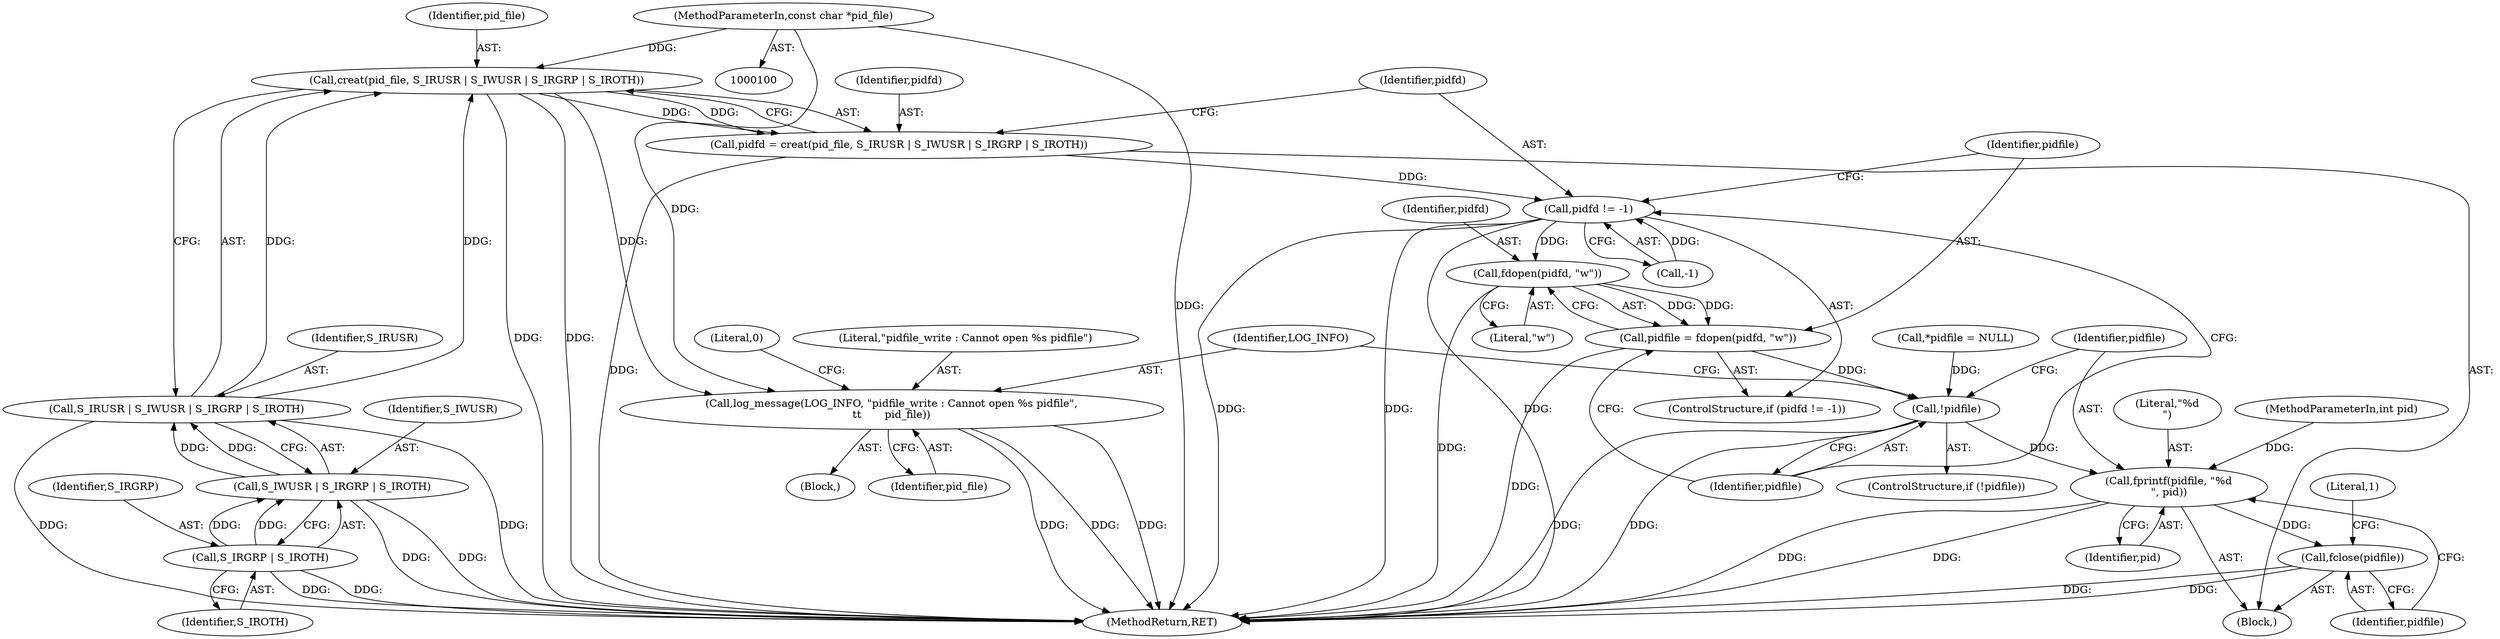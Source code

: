 digraph "1_keepalived_04f2d32871bb3b11d7dc024039952f2fe2750306_0@API" {
"1000111" [label="(Call,creat(pid_file, S_IRUSR | S_IWUSR | S_IRGRP | S_IROTH))"];
"1000101" [label="(MethodParameterIn,const char *pid_file)"];
"1000113" [label="(Call,S_IRUSR | S_IWUSR | S_IRGRP | S_IROTH)"];
"1000115" [label="(Call,S_IWUSR | S_IRGRP | S_IROTH)"];
"1000117" [label="(Call,S_IRGRP | S_IROTH)"];
"1000109" [label="(Call,pidfd = creat(pid_file, S_IRUSR | S_IWUSR | S_IRGRP | S_IROTH))"];
"1000121" [label="(Call,pidfd != -1)"];
"1000127" [label="(Call,fdopen(pidfd, \"w\"))"];
"1000125" [label="(Call,pidfile = fdopen(pidfd, \"w\"))"];
"1000131" [label="(Call,!pidfile)"];
"1000140" [label="(Call,fprintf(pidfile, \"%d\n\", pid))"];
"1000144" [label="(Call,fclose(pidfile))"];
"1000134" [label="(Call,log_message(LOG_INFO, \"pidfile_write : Cannot open %s pidfile\",\n\t\t       pid_file))"];
"1000145" [label="(Identifier,pidfile)"];
"1000117" [label="(Call,S_IRGRP | S_IROTH)"];
"1000121" [label="(Call,pidfd != -1)"];
"1000142" [label="(Literal,\"%d\n\")"];
"1000137" [label="(Identifier,pid_file)"];
"1000125" [label="(Call,pidfile = fdopen(pidfd, \"w\"))"];
"1000130" [label="(ControlStructure,if (!pidfile))"];
"1000111" [label="(Call,creat(pid_file, S_IRUSR | S_IWUSR | S_IRGRP | S_IROTH))"];
"1000140" [label="(Call,fprintf(pidfile, \"%d\n\", pid))"];
"1000148" [label="(MethodReturn,RET)"];
"1000122" [label="(Identifier,pidfd)"];
"1000144" [label="(Call,fclose(pidfile))"];
"1000112" [label="(Identifier,pid_file)"];
"1000127" [label="(Call,fdopen(pidfd, \"w\"))"];
"1000105" [label="(Call,*pidfile = NULL)"];
"1000147" [label="(Literal,1)"];
"1000113" [label="(Call,S_IRUSR | S_IWUSR | S_IRGRP | S_IROTH)"];
"1000126" [label="(Identifier,pidfile)"];
"1000101" [label="(MethodParameterIn,const char *pid_file)"];
"1000115" [label="(Call,S_IWUSR | S_IRGRP | S_IROTH)"];
"1000128" [label="(Identifier,pidfd)"];
"1000135" [label="(Identifier,LOG_INFO)"];
"1000139" [label="(Literal,0)"];
"1000114" [label="(Identifier,S_IRUSR)"];
"1000118" [label="(Identifier,S_IRGRP)"];
"1000119" [label="(Identifier,S_IROTH)"];
"1000143" [label="(Identifier,pid)"];
"1000136" [label="(Literal,\"pidfile_write : Cannot open %s pidfile\")"];
"1000103" [label="(Block,)"];
"1000120" [label="(ControlStructure,if (pidfd != -1))"];
"1000131" [label="(Call,!pidfile)"];
"1000132" [label="(Identifier,pidfile)"];
"1000116" [label="(Identifier,S_IWUSR)"];
"1000133" [label="(Block,)"];
"1000109" [label="(Call,pidfd = creat(pid_file, S_IRUSR | S_IWUSR | S_IRGRP | S_IROTH))"];
"1000141" [label="(Identifier,pidfile)"];
"1000102" [label="(MethodParameterIn,int pid)"];
"1000134" [label="(Call,log_message(LOG_INFO, \"pidfile_write : Cannot open %s pidfile\",\n\t\t       pid_file))"];
"1000123" [label="(Call,-1)"];
"1000129" [label="(Literal,\"w\")"];
"1000110" [label="(Identifier,pidfd)"];
"1000111" -> "1000109"  [label="AST: "];
"1000111" -> "1000113"  [label="CFG: "];
"1000112" -> "1000111"  [label="AST: "];
"1000113" -> "1000111"  [label="AST: "];
"1000109" -> "1000111"  [label="CFG: "];
"1000111" -> "1000148"  [label="DDG: "];
"1000111" -> "1000148"  [label="DDG: "];
"1000111" -> "1000109"  [label="DDG: "];
"1000111" -> "1000109"  [label="DDG: "];
"1000101" -> "1000111"  [label="DDG: "];
"1000113" -> "1000111"  [label="DDG: "];
"1000113" -> "1000111"  [label="DDG: "];
"1000111" -> "1000134"  [label="DDG: "];
"1000101" -> "1000100"  [label="AST: "];
"1000101" -> "1000148"  [label="DDG: "];
"1000101" -> "1000134"  [label="DDG: "];
"1000113" -> "1000115"  [label="CFG: "];
"1000114" -> "1000113"  [label="AST: "];
"1000115" -> "1000113"  [label="AST: "];
"1000113" -> "1000148"  [label="DDG: "];
"1000113" -> "1000148"  [label="DDG: "];
"1000115" -> "1000113"  [label="DDG: "];
"1000115" -> "1000113"  [label="DDG: "];
"1000115" -> "1000117"  [label="CFG: "];
"1000116" -> "1000115"  [label="AST: "];
"1000117" -> "1000115"  [label="AST: "];
"1000115" -> "1000148"  [label="DDG: "];
"1000115" -> "1000148"  [label="DDG: "];
"1000117" -> "1000115"  [label="DDG: "];
"1000117" -> "1000115"  [label="DDG: "];
"1000117" -> "1000119"  [label="CFG: "];
"1000118" -> "1000117"  [label="AST: "];
"1000119" -> "1000117"  [label="AST: "];
"1000117" -> "1000148"  [label="DDG: "];
"1000117" -> "1000148"  [label="DDG: "];
"1000109" -> "1000103"  [label="AST: "];
"1000110" -> "1000109"  [label="AST: "];
"1000122" -> "1000109"  [label="CFG: "];
"1000109" -> "1000148"  [label="DDG: "];
"1000109" -> "1000121"  [label="DDG: "];
"1000121" -> "1000120"  [label="AST: "];
"1000121" -> "1000123"  [label="CFG: "];
"1000122" -> "1000121"  [label="AST: "];
"1000123" -> "1000121"  [label="AST: "];
"1000126" -> "1000121"  [label="CFG: "];
"1000132" -> "1000121"  [label="CFG: "];
"1000121" -> "1000148"  [label="DDG: "];
"1000121" -> "1000148"  [label="DDG: "];
"1000121" -> "1000148"  [label="DDG: "];
"1000123" -> "1000121"  [label="DDG: "];
"1000121" -> "1000127"  [label="DDG: "];
"1000127" -> "1000125"  [label="AST: "];
"1000127" -> "1000129"  [label="CFG: "];
"1000128" -> "1000127"  [label="AST: "];
"1000129" -> "1000127"  [label="AST: "];
"1000125" -> "1000127"  [label="CFG: "];
"1000127" -> "1000148"  [label="DDG: "];
"1000127" -> "1000125"  [label="DDG: "];
"1000127" -> "1000125"  [label="DDG: "];
"1000125" -> "1000120"  [label="AST: "];
"1000126" -> "1000125"  [label="AST: "];
"1000132" -> "1000125"  [label="CFG: "];
"1000125" -> "1000148"  [label="DDG: "];
"1000125" -> "1000131"  [label="DDG: "];
"1000131" -> "1000130"  [label="AST: "];
"1000131" -> "1000132"  [label="CFG: "];
"1000132" -> "1000131"  [label="AST: "];
"1000135" -> "1000131"  [label="CFG: "];
"1000141" -> "1000131"  [label="CFG: "];
"1000131" -> "1000148"  [label="DDG: "];
"1000131" -> "1000148"  [label="DDG: "];
"1000105" -> "1000131"  [label="DDG: "];
"1000131" -> "1000140"  [label="DDG: "];
"1000140" -> "1000103"  [label="AST: "];
"1000140" -> "1000143"  [label="CFG: "];
"1000141" -> "1000140"  [label="AST: "];
"1000142" -> "1000140"  [label="AST: "];
"1000143" -> "1000140"  [label="AST: "];
"1000145" -> "1000140"  [label="CFG: "];
"1000140" -> "1000148"  [label="DDG: "];
"1000140" -> "1000148"  [label="DDG: "];
"1000102" -> "1000140"  [label="DDG: "];
"1000140" -> "1000144"  [label="DDG: "];
"1000144" -> "1000103"  [label="AST: "];
"1000144" -> "1000145"  [label="CFG: "];
"1000145" -> "1000144"  [label="AST: "];
"1000147" -> "1000144"  [label="CFG: "];
"1000144" -> "1000148"  [label="DDG: "];
"1000144" -> "1000148"  [label="DDG: "];
"1000134" -> "1000133"  [label="AST: "];
"1000134" -> "1000137"  [label="CFG: "];
"1000135" -> "1000134"  [label="AST: "];
"1000136" -> "1000134"  [label="AST: "];
"1000137" -> "1000134"  [label="AST: "];
"1000139" -> "1000134"  [label="CFG: "];
"1000134" -> "1000148"  [label="DDG: "];
"1000134" -> "1000148"  [label="DDG: "];
"1000134" -> "1000148"  [label="DDG: "];
}
